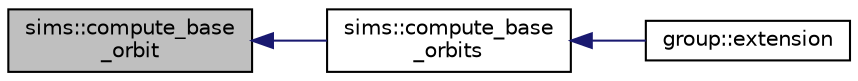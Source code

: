 digraph "sims::compute_base_orbit"
{
  edge [fontname="Helvetica",fontsize="10",labelfontname="Helvetica",labelfontsize="10"];
  node [fontname="Helvetica",fontsize="10",shape=record];
  rankdir="LR";
  Node799 [label="sims::compute_base\l_orbit",height=0.2,width=0.4,color="black", fillcolor="grey75", style="filled", fontcolor="black"];
  Node799 -> Node800 [dir="back",color="midnightblue",fontsize="10",style="solid",fontname="Helvetica"];
  Node800 [label="sims::compute_base\l_orbits",height=0.2,width=0.4,color="black", fillcolor="white", style="filled",URL="$d9/df3/classsims.html#ad39d4ca10a1cf40a440f92d948802388"];
  Node800 -> Node801 [dir="back",color="midnightblue",fontsize="10",style="solid",fontname="Helvetica"];
  Node801 [label="group::extension",height=0.2,width=0.4,color="black", fillcolor="white", style="filled",URL="$d1/db7/classgroup.html#a798cd01cad4d5616b67fa456b8b04008"];
}
